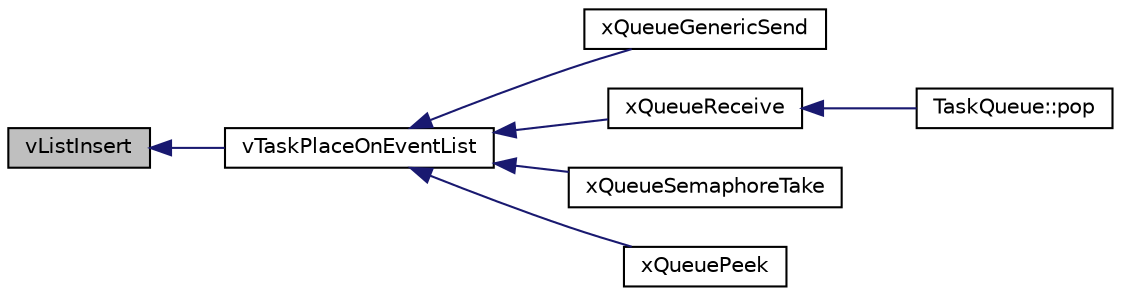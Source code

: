 digraph "vListInsert"
{
  edge [fontname="Helvetica",fontsize="10",labelfontname="Helvetica",labelfontsize="10"];
  node [fontname="Helvetica",fontsize="10",shape=record];
  rankdir="LR";
  Node1 [label="vListInsert",height=0.2,width=0.4,color="black", fillcolor="grey75", style="filled" fontcolor="black"];
  Node1 -> Node2 [dir="back",color="midnightblue",fontsize="10",style="solid",fontname="Helvetica"];
  Node2 [label="vTaskPlaceOnEventList",height=0.2,width=0.4,color="black", fillcolor="white", style="filled",URL="$tasks_8c.html#adc9eb47ceecf7dd7ee325bebff9eafc5"];
  Node2 -> Node3 [dir="back",color="midnightblue",fontsize="10",style="solid",fontname="Helvetica"];
  Node3 [label="xQueueGenericSend",height=0.2,width=0.4,color="black", fillcolor="white", style="filled",URL="$queue_8c.html#acb67c81366c00896b21cd826e07d885d"];
  Node2 -> Node4 [dir="back",color="midnightblue",fontsize="10",style="solid",fontname="Helvetica"];
  Node4 [label="xQueueReceive",height=0.2,width=0.4,color="black", fillcolor="white", style="filled",URL="$queue_8c.html#ad0a166f3b1219a5e37e31f8090d4800d"];
  Node4 -> Node5 [dir="back",color="midnightblue",fontsize="10",style="solid",fontname="Helvetica"];
  Node5 [label="TaskQueue::pop",height=0.2,width=0.4,color="black", fillcolor="white", style="filled",URL="$class_task_queue.html#a6d6ada5addc757285ca9663a960b0344",tooltip="Read from the queue. "];
  Node2 -> Node6 [dir="back",color="midnightblue",fontsize="10",style="solid",fontname="Helvetica"];
  Node6 [label="xQueueSemaphoreTake",height=0.2,width=0.4,color="black", fillcolor="white", style="filled",URL="$queue_8c.html#ade45e48664e5ec17ea091f00cd34394f"];
  Node2 -> Node7 [dir="back",color="midnightblue",fontsize="10",style="solid",fontname="Helvetica"];
  Node7 [label="xQueuePeek",height=0.2,width=0.4,color="black", fillcolor="white", style="filled",URL="$queue_8c.html#a8f68e37e931bbf95440c8845f512e090"];
}
